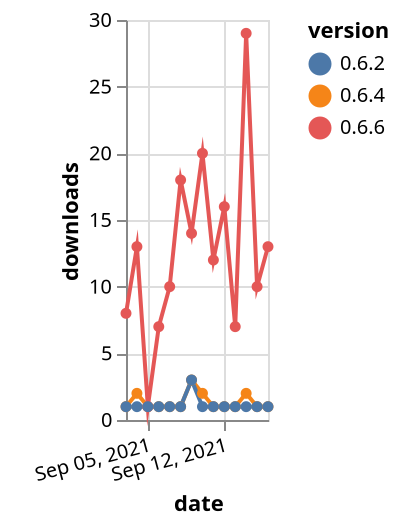 {"$schema": "https://vega.github.io/schema/vega-lite/v5.json", "description": "A simple bar chart with embedded data.", "data": {"values": [{"date": "2021-09-03", "total": 683, "delta": 1, "version": "0.6.4"}, {"date": "2021-09-04", "total": 685, "delta": 2, "version": "0.6.4"}, {"date": "2021-09-05", "total": 686, "delta": 1, "version": "0.6.4"}, {"date": "2021-09-06", "total": 687, "delta": 1, "version": "0.6.4"}, {"date": "2021-09-07", "total": 688, "delta": 1, "version": "0.6.4"}, {"date": "2021-09-08", "total": 689, "delta": 1, "version": "0.6.4"}, {"date": "2021-09-09", "total": 692, "delta": 3, "version": "0.6.4"}, {"date": "2021-09-10", "total": 694, "delta": 2, "version": "0.6.4"}, {"date": "2021-09-11", "total": 695, "delta": 1, "version": "0.6.4"}, {"date": "2021-09-12", "total": 696, "delta": 1, "version": "0.6.4"}, {"date": "2021-09-13", "total": 697, "delta": 1, "version": "0.6.4"}, {"date": "2021-09-14", "total": 699, "delta": 2, "version": "0.6.4"}, {"date": "2021-09-15", "total": 700, "delta": 1, "version": "0.6.4"}, {"date": "2021-09-16", "total": 701, "delta": 1, "version": "0.6.4"}, {"date": "2021-09-03", "total": 6963, "delta": 8, "version": "0.6.6"}, {"date": "2021-09-04", "total": 6976, "delta": 13, "version": "0.6.6"}, {"date": "2021-09-05", "total": 6977, "delta": 1, "version": "0.6.6"}, {"date": "2021-09-06", "total": 6984, "delta": 7, "version": "0.6.6"}, {"date": "2021-09-07", "total": 6994, "delta": 10, "version": "0.6.6"}, {"date": "2021-09-08", "total": 7012, "delta": 18, "version": "0.6.6"}, {"date": "2021-09-09", "total": 7026, "delta": 14, "version": "0.6.6"}, {"date": "2021-09-10", "total": 7046, "delta": 20, "version": "0.6.6"}, {"date": "2021-09-11", "total": 7058, "delta": 12, "version": "0.6.6"}, {"date": "2021-09-12", "total": 7074, "delta": 16, "version": "0.6.6"}, {"date": "2021-09-13", "total": 7081, "delta": 7, "version": "0.6.6"}, {"date": "2021-09-14", "total": 7110, "delta": 29, "version": "0.6.6"}, {"date": "2021-09-15", "total": 7120, "delta": 10, "version": "0.6.6"}, {"date": "2021-09-16", "total": 7133, "delta": 13, "version": "0.6.6"}, {"date": "2021-09-03", "total": 357, "delta": 1, "version": "0.6.2"}, {"date": "2021-09-04", "total": 358, "delta": 1, "version": "0.6.2"}, {"date": "2021-09-05", "total": 359, "delta": 1, "version": "0.6.2"}, {"date": "2021-09-06", "total": 360, "delta": 1, "version": "0.6.2"}, {"date": "2021-09-07", "total": 361, "delta": 1, "version": "0.6.2"}, {"date": "2021-09-08", "total": 362, "delta": 1, "version": "0.6.2"}, {"date": "2021-09-09", "total": 365, "delta": 3, "version": "0.6.2"}, {"date": "2021-09-10", "total": 366, "delta": 1, "version": "0.6.2"}, {"date": "2021-09-11", "total": 367, "delta": 1, "version": "0.6.2"}, {"date": "2021-09-12", "total": 368, "delta": 1, "version": "0.6.2"}, {"date": "2021-09-13", "total": 369, "delta": 1, "version": "0.6.2"}, {"date": "2021-09-14", "total": 370, "delta": 1, "version": "0.6.2"}, {"date": "2021-09-15", "total": 371, "delta": 1, "version": "0.6.2"}, {"date": "2021-09-16", "total": 372, "delta": 1, "version": "0.6.2"}]}, "width": "container", "mark": {"type": "line", "point": {"filled": true}}, "encoding": {"x": {"field": "date", "type": "temporal", "timeUnit": "yearmonthdate", "title": "date", "axis": {"labelAngle": -15}}, "y": {"field": "delta", "type": "quantitative", "title": "downloads"}, "color": {"field": "version", "type": "nominal"}, "tooltip": {"field": "delta"}}}